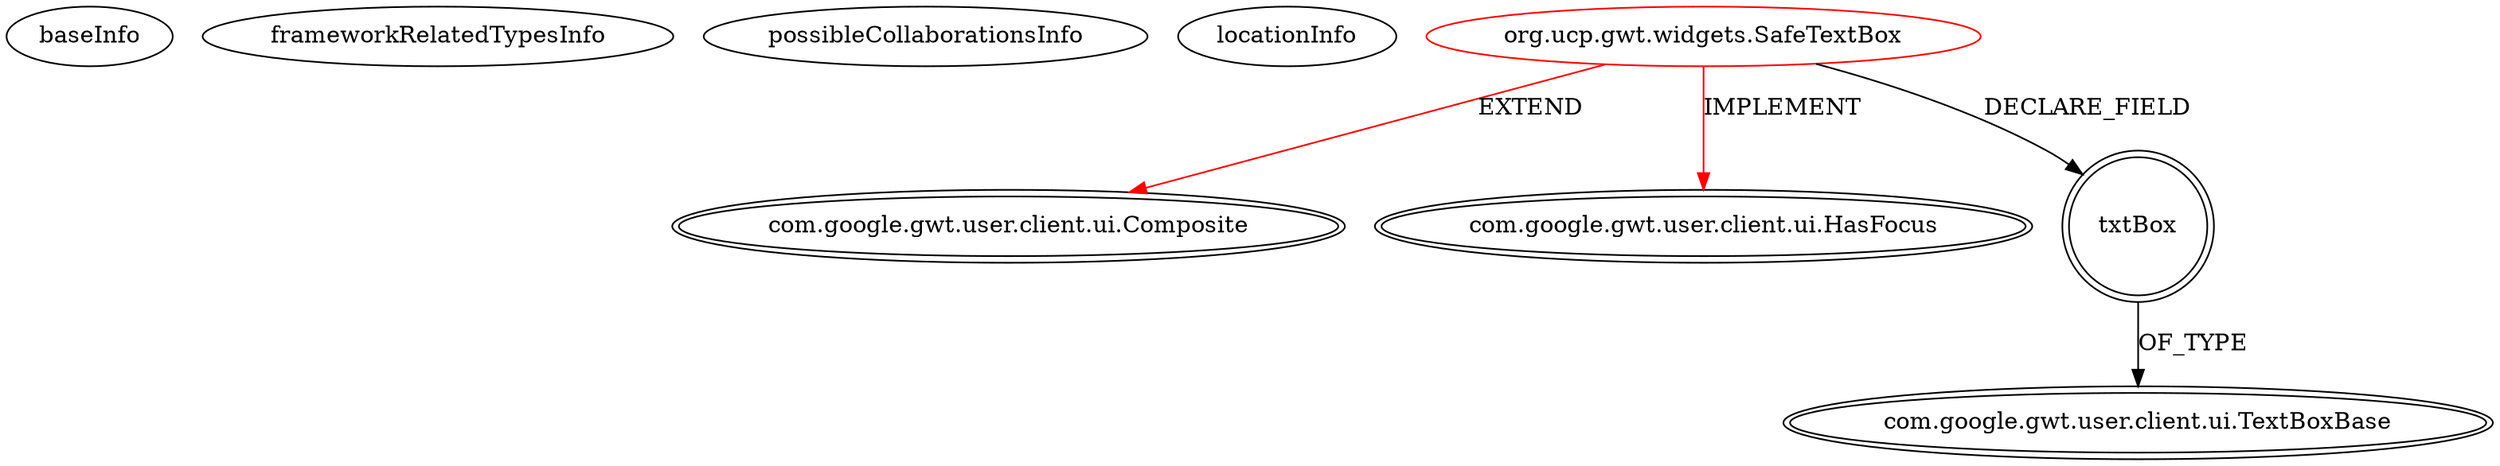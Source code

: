digraph {
baseInfo[graphId=2999,category="extension_graph",isAnonymous=false,possibleRelation=false]
frameworkRelatedTypesInfo[0="com.google.gwt.user.client.ui.Composite",1="com.google.gwt.user.client.ui.HasFocus"]
possibleCollaborationsInfo[]
locationInfo[projectName="hmiguellima-ugat",filePath="/hmiguellima-ugat/ugat-master/src/org/ucp/gwt/widgets/SafeTextBox.java",contextSignature="SafeTextBox",graphId="2999"]
0[label="org.ucp.gwt.widgets.SafeTextBox",vertexType="ROOT_CLIENT_CLASS_DECLARATION",isFrameworkType=false,color=red]
1[label="com.google.gwt.user.client.ui.Composite",vertexType="FRAMEWORK_CLASS_TYPE",isFrameworkType=true,peripheries=2]
2[label="com.google.gwt.user.client.ui.HasFocus",vertexType="FRAMEWORK_INTERFACE_TYPE",isFrameworkType=true,peripheries=2]
3[label="txtBox",vertexType="FIELD_DECLARATION",isFrameworkType=true,peripheries=2,shape=circle]
4[label="com.google.gwt.user.client.ui.TextBoxBase",vertexType="FRAMEWORK_CLASS_TYPE",isFrameworkType=true,peripheries=2]
0->1[label="EXTEND",color=red]
0->2[label="IMPLEMENT",color=red]
0->3[label="DECLARE_FIELD"]
3->4[label="OF_TYPE"]
}

